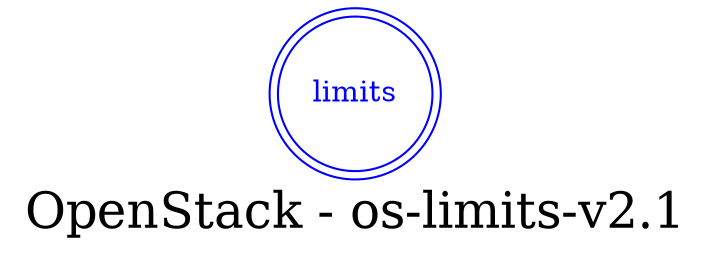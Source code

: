 digraph LexiconGraph {
graph[label="OpenStack - os-limits-v2.1", fontsize=24]
splines=true
"limits" [color=blue, fontcolor=blue, shape=doublecircle]
}

